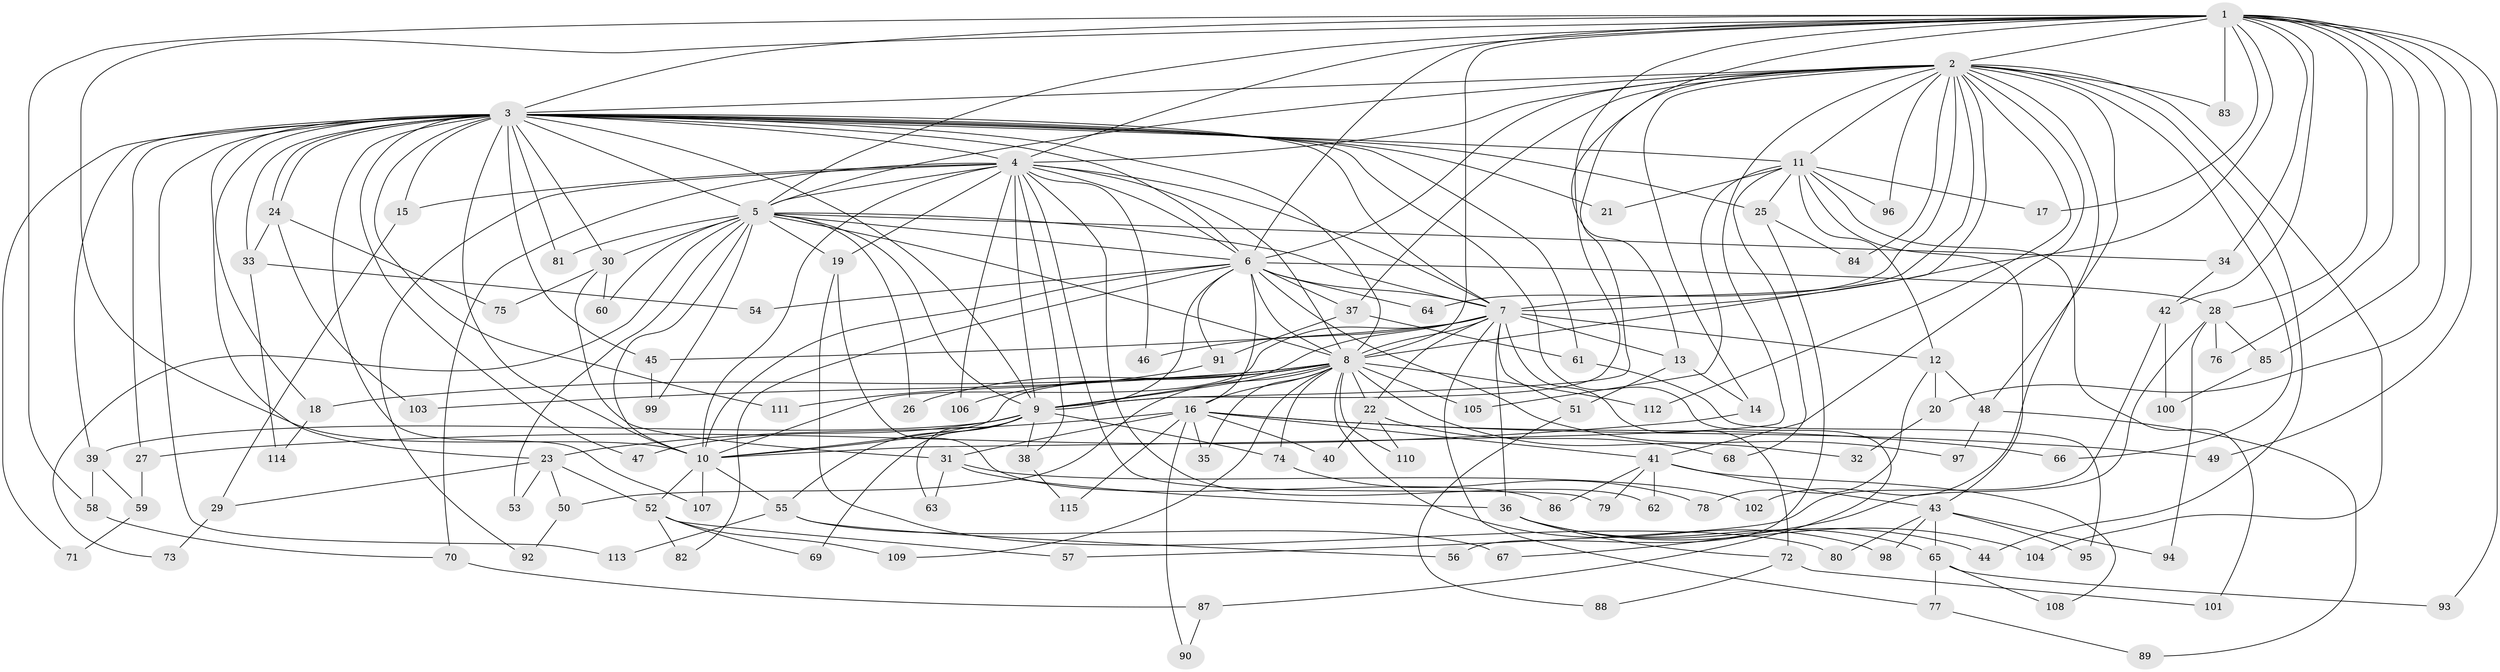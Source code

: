 // Generated by graph-tools (version 1.1) at 2025/25/03/09/25 03:25:41]
// undirected, 115 vertices, 255 edges
graph export_dot {
graph [start="1"]
  node [color=gray90,style=filled];
  1;
  2;
  3;
  4;
  5;
  6;
  7;
  8;
  9;
  10;
  11;
  12;
  13;
  14;
  15;
  16;
  17;
  18;
  19;
  20;
  21;
  22;
  23;
  24;
  25;
  26;
  27;
  28;
  29;
  30;
  31;
  32;
  33;
  34;
  35;
  36;
  37;
  38;
  39;
  40;
  41;
  42;
  43;
  44;
  45;
  46;
  47;
  48;
  49;
  50;
  51;
  52;
  53;
  54;
  55;
  56;
  57;
  58;
  59;
  60;
  61;
  62;
  63;
  64;
  65;
  66;
  67;
  68;
  69;
  70;
  71;
  72;
  73;
  74;
  75;
  76;
  77;
  78;
  79;
  80;
  81;
  82;
  83;
  84;
  85;
  86;
  87;
  88;
  89;
  90;
  91;
  92;
  93;
  94;
  95;
  96;
  97;
  98;
  99;
  100;
  101;
  102;
  103;
  104;
  105;
  106;
  107;
  108;
  109;
  110;
  111;
  112;
  113;
  114;
  115;
  1 -- 2;
  1 -- 3;
  1 -- 4;
  1 -- 5;
  1 -- 6;
  1 -- 7;
  1 -- 8;
  1 -- 9;
  1 -- 10;
  1 -- 13;
  1 -- 17;
  1 -- 20;
  1 -- 28;
  1 -- 34;
  1 -- 42;
  1 -- 49;
  1 -- 58;
  1 -- 76;
  1 -- 83;
  1 -- 85;
  1 -- 93;
  2 -- 3;
  2 -- 4;
  2 -- 5;
  2 -- 6;
  2 -- 7;
  2 -- 8;
  2 -- 9;
  2 -- 10;
  2 -- 11;
  2 -- 14;
  2 -- 37;
  2 -- 41;
  2 -- 44;
  2 -- 48;
  2 -- 64;
  2 -- 66;
  2 -- 83;
  2 -- 84;
  2 -- 96;
  2 -- 102;
  2 -- 104;
  2 -- 112;
  3 -- 4;
  3 -- 5;
  3 -- 6;
  3 -- 7;
  3 -- 8;
  3 -- 9;
  3 -- 10;
  3 -- 11;
  3 -- 15;
  3 -- 18;
  3 -- 21;
  3 -- 23;
  3 -- 24;
  3 -- 24;
  3 -- 25;
  3 -- 27;
  3 -- 30;
  3 -- 33;
  3 -- 39;
  3 -- 45;
  3 -- 47;
  3 -- 61;
  3 -- 71;
  3 -- 81;
  3 -- 87;
  3 -- 107;
  3 -- 111;
  3 -- 113;
  4 -- 5;
  4 -- 6;
  4 -- 7;
  4 -- 8;
  4 -- 9;
  4 -- 10;
  4 -- 15;
  4 -- 19;
  4 -- 38;
  4 -- 46;
  4 -- 62;
  4 -- 70;
  4 -- 79;
  4 -- 92;
  4 -- 106;
  5 -- 6;
  5 -- 7;
  5 -- 8;
  5 -- 9;
  5 -- 10;
  5 -- 19;
  5 -- 26;
  5 -- 30;
  5 -- 34;
  5 -- 53;
  5 -- 60;
  5 -- 73;
  5 -- 81;
  5 -- 99;
  6 -- 7;
  6 -- 8;
  6 -- 9;
  6 -- 10;
  6 -- 16;
  6 -- 28;
  6 -- 37;
  6 -- 54;
  6 -- 64;
  6 -- 82;
  6 -- 91;
  6 -- 97;
  7 -- 8;
  7 -- 9;
  7 -- 10;
  7 -- 12;
  7 -- 13;
  7 -- 22;
  7 -- 36;
  7 -- 45;
  7 -- 46;
  7 -- 51;
  7 -- 72;
  7 -- 77;
  8 -- 9;
  8 -- 10;
  8 -- 16;
  8 -- 18;
  8 -- 22;
  8 -- 26;
  8 -- 32;
  8 -- 35;
  8 -- 50;
  8 -- 74;
  8 -- 98;
  8 -- 103;
  8 -- 105;
  8 -- 106;
  8 -- 109;
  8 -- 110;
  8 -- 112;
  9 -- 10;
  9 -- 38;
  9 -- 39;
  9 -- 47;
  9 -- 55;
  9 -- 63;
  9 -- 69;
  9 -- 74;
  10 -- 52;
  10 -- 55;
  10 -- 107;
  11 -- 12;
  11 -- 17;
  11 -- 21;
  11 -- 25;
  11 -- 43;
  11 -- 68;
  11 -- 96;
  11 -- 101;
  11 -- 105;
  12 -- 20;
  12 -- 48;
  12 -- 78;
  13 -- 14;
  13 -- 51;
  14 -- 27;
  15 -- 29;
  16 -- 23;
  16 -- 31;
  16 -- 35;
  16 -- 40;
  16 -- 41;
  16 -- 49;
  16 -- 66;
  16 -- 90;
  16 -- 115;
  18 -- 114;
  19 -- 80;
  19 -- 86;
  20 -- 32;
  22 -- 40;
  22 -- 68;
  22 -- 110;
  23 -- 29;
  23 -- 50;
  23 -- 52;
  23 -- 53;
  24 -- 33;
  24 -- 75;
  24 -- 103;
  25 -- 56;
  25 -- 84;
  27 -- 59;
  28 -- 67;
  28 -- 76;
  28 -- 85;
  28 -- 94;
  29 -- 73;
  30 -- 31;
  30 -- 60;
  30 -- 75;
  31 -- 36;
  31 -- 63;
  31 -- 102;
  33 -- 54;
  33 -- 114;
  34 -- 42;
  36 -- 44;
  36 -- 65;
  36 -- 72;
  36 -- 104;
  37 -- 61;
  37 -- 91;
  38 -- 115;
  39 -- 58;
  39 -- 59;
  41 -- 43;
  41 -- 62;
  41 -- 79;
  41 -- 86;
  41 -- 108;
  42 -- 57;
  42 -- 100;
  43 -- 65;
  43 -- 80;
  43 -- 94;
  43 -- 95;
  43 -- 98;
  45 -- 99;
  48 -- 89;
  48 -- 97;
  50 -- 92;
  51 -- 88;
  52 -- 57;
  52 -- 69;
  52 -- 82;
  52 -- 109;
  55 -- 56;
  55 -- 67;
  55 -- 113;
  58 -- 70;
  59 -- 71;
  61 -- 95;
  65 -- 77;
  65 -- 93;
  65 -- 108;
  70 -- 87;
  72 -- 88;
  72 -- 101;
  74 -- 78;
  77 -- 89;
  85 -- 100;
  87 -- 90;
  91 -- 111;
}
